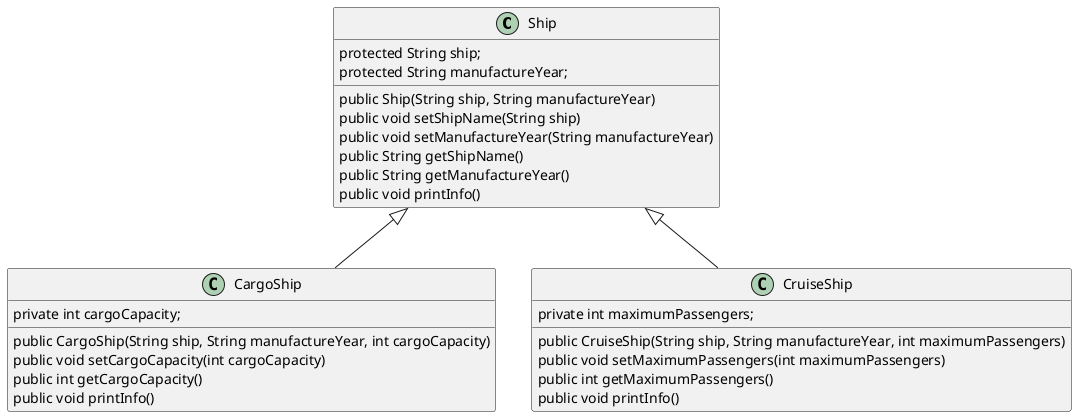 @startuml

class Ship{
    protected String ship;
    protected String manufactureYear;

    public Ship(String ship, String manufactureYear)
    public void setShipName(String ship)
    public void setManufactureYear(String manufactureYear)
    public String getShipName()
    public String getManufactureYear()
    public void printInfo()
}

class CargoShip extends Ship{
    private int cargoCapacity;

    public CargoShip(String ship, String manufactureYear, int cargoCapacity)
    public void setCargoCapacity(int cargoCapacity)
    public int getCargoCapacity()
    public void printInfo()
}

class CruiseShip extends Ship{
    private int maximumPassengers;

    public CruiseShip(String ship, String manufactureYear, int maximumPassengers)
    public void setMaximumPassengers(int maximumPassengers)
    public int getMaximumPassengers()
    public void printInfo()
}
@enduml